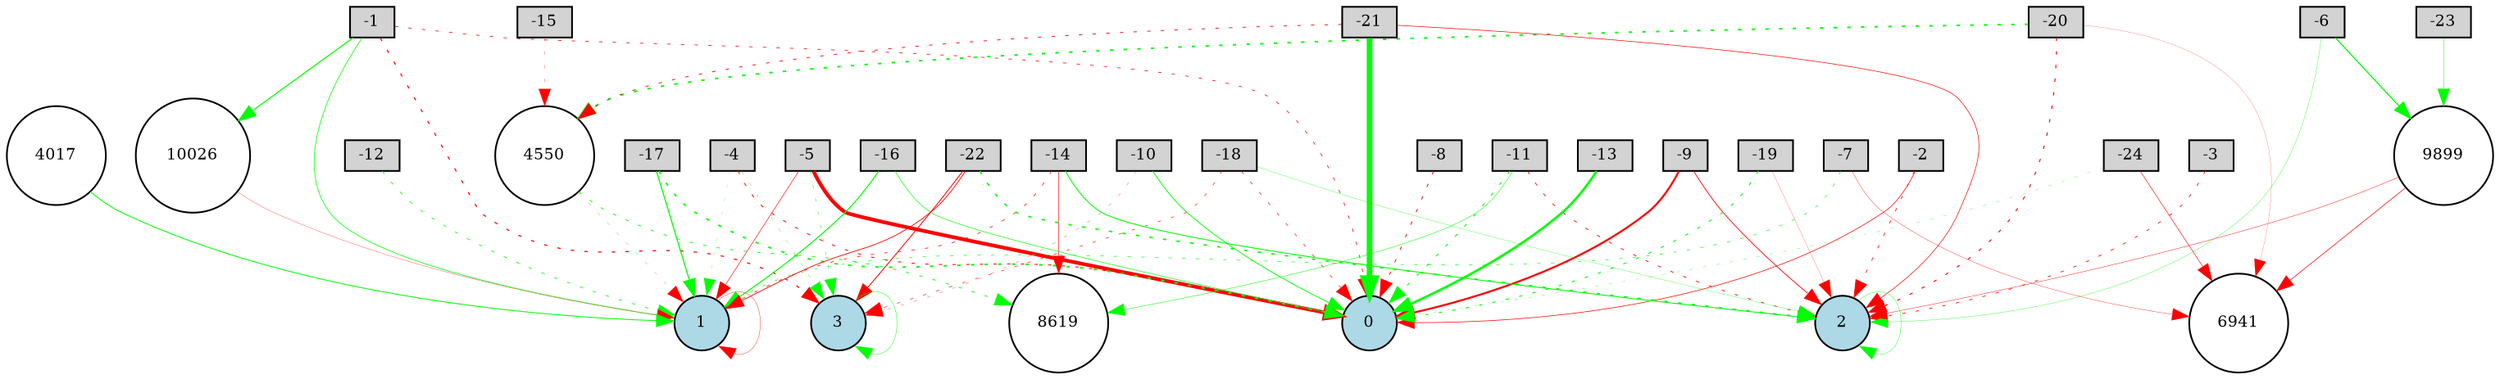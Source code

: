 digraph {
	node [fontsize=9 height=0.2 shape=circle width=0.2]
	-1 [fillcolor=lightgray shape=box style=filled]
	-2 [fillcolor=lightgray shape=box style=filled]
	-3 [fillcolor=lightgray shape=box style=filled]
	-4 [fillcolor=lightgray shape=box style=filled]
	-5 [fillcolor=lightgray shape=box style=filled]
	-6 [fillcolor=lightgray shape=box style=filled]
	-7 [fillcolor=lightgray shape=box style=filled]
	-8 [fillcolor=lightgray shape=box style=filled]
	-9 [fillcolor=lightgray shape=box style=filled]
	-10 [fillcolor=lightgray shape=box style=filled]
	-11 [fillcolor=lightgray shape=box style=filled]
	-12 [fillcolor=lightgray shape=box style=filled]
	-13 [fillcolor=lightgray shape=box style=filled]
	-14 [fillcolor=lightgray shape=box style=filled]
	-15 [fillcolor=lightgray shape=box style=filled]
	-16 [fillcolor=lightgray shape=box style=filled]
	-17 [fillcolor=lightgray shape=box style=filled]
	-18 [fillcolor=lightgray shape=box style=filled]
	-19 [fillcolor=lightgray shape=box style=filled]
	-20 [fillcolor=lightgray shape=box style=filled]
	-21 [fillcolor=lightgray shape=box style=filled]
	-22 [fillcolor=lightgray shape=box style=filled]
	-23 [fillcolor=lightgray shape=box style=filled]
	-24 [fillcolor=lightgray shape=box style=filled]
	0 [fillcolor=lightblue style=filled]
	1 [fillcolor=lightblue style=filled]
	2 [fillcolor=lightblue style=filled]
	3 [fillcolor=lightblue style=filled]
	4550 [fillcolor=white style=filled]
	10026 [fillcolor=white style=filled]
	9899 [fillcolor=white style=filled]
	8619 [fillcolor=white style=filled]
	4017 [fillcolor=white style=filled]
	6941 [fillcolor=white style=filled]
	-20 -> 2 [color=red penwidth=0.5649810971799474 style=dotted]
	-2 -> 0 [color=red penwidth=0.3583121737908118 style=solid]
	-17 -> 0 [color=green penwidth=0.9509325904484127 style=dotted]
	-9 -> 2 [color=red penwidth=0.43466938136178523 style=solid]
	9899 -> 6941 [color=red penwidth=0.35553634815701485 style=solid]
	-24 -> 6941 [color=red penwidth=0.30174759150616437 style=solid]
	-11 -> 8619 [color=green penwidth=0.26328087945781664 style=solid]
	-17 -> 1 [color=green penwidth=0.6622794676146266 style=solid]
	-10 -> 0 [color=green penwidth=0.46761833998504376 style=solid]
	-21 -> 4550 [color=red penwidth=0.4382739386974128 style=dotted]
	-1 -> 0 [color=red penwidth=0.38749866448483483 style=dotted]
	-10 -> 3 [color=red penwidth=0.15330943163285715 style=dotted]
	-7 -> 6941 [color=red penwidth=0.17733024606782471 style=solid]
	-1 -> 1 [color=green penwidth=0.38521468561085004 style=solid]
	-5 -> 1 [color=red penwidth=0.3119623049915291 style=solid]
	-19 -> 2 [color=red penwidth=0.11548610458484228 style=solid]
	3 -> 3 [color=green penwidth=0.22981626505159267 style=solid]
	-11 -> 0 [color=green penwidth=0.5426625330410755 style=dotted]
	-14 -> 2 [color=green penwidth=0.5298407403805683 style=solid]
	4550 -> 1 [color=red penwidth=0.11077282590934291 style=dotted]
	-12 -> 1 [color=green penwidth=0.41613470926716056 style=dotted]
	-4 -> 3 [color=green penwidth=0.19391588483909605 style=dotted]
	-21 -> 0 [color=green penwidth=3.2823157368557836 style=solid]
	-16 -> 0 [color=green penwidth=0.3312659183416248 style=solid]
	-3 -> 2 [color=red penwidth=0.41636006093140787 style=dotted]
	-22 -> 1 [color=red penwidth=0.43566304436034675 style=solid]
	2 -> 2 [color=green penwidth=0.20115779225755498 style=solid]
	-20 -> 6941 [color=red penwidth=0.10388801674909465 style=solid]
	-18 -> 2 [color=green penwidth=0.15567454774018608 style=solid]
	1 -> 1 [color=red penwidth=0.18893451923675475 style=solid]
	-7 -> 1 [color=green penwidth=0.32432452590472505 style=dotted]
	-5 -> 0 [color=red penwidth=2.1643722857752983 style=solid]
	-15 -> 4550 [color=red penwidth=0.15563537284502754 style=dotted]
	-2 -> 2 [color=red penwidth=0.3990685682007571 style=dotted]
	-20 -> 4550 [color=green penwidth=0.9452655992366729 style=dotted]
	-16 -> 1 [color=green penwidth=0.6008405151973305 style=solid]
	-1 -> 10026 [color=green penwidth=0.6166058573901122 style=solid]
	-9 -> 0 [color=red penwidth=1.1223076714774363 style=solid]
	-4 -> 0 [color=red penwidth=0.49268218829174726 style=dotted]
	-18 -> 3 [color=red penwidth=0.306234326277964 style=dotted]
	-5 -> 3 [color=green penwidth=0.2657272878970658 style=dotted]
	-19 -> 0 [color=green penwidth=0.5466684676140988 style=dotted]
	-22 -> 2 [color=green penwidth=0.8624809377804149 style=dotted]
	-1 -> 3 [color=red penwidth=0.6199079676357437 style=dotted]
	-22 -> 3 [color=red penwidth=0.5036901945256573 style=solid]
	-21 -> 2 [color=red penwidth=0.34448181334538164 style=solid]
	-24 -> 0 [color=green penwidth=0.15153702170609623 style=dotted]
	-11 -> 2 [color=red penwidth=0.43865246215541 style=dotted]
	4017 -> 1 [color=green penwidth=0.5053084005580682 style=solid]
	-6 -> 2 [color=green penwidth=0.17533445523190166 style=solid]
	4550 -> 8619 [color=green penwidth=0.44564112618123164 style=dotted]
	-23 -> 9899 [color=green penwidth=0.24104294958015832 style=solid]
	-4 -> 1 [color=green penwidth=0.1208543809659286 style=dotted]
	-18 -> 0 [color=red penwidth=0.33718551284882664 style=dotted]
	10026 -> 1 [color=red penwidth=0.1469577591734647 style=solid]
	-13 -> 0 [color=green penwidth=1.37038552923854 style=solid]
	-6 -> 9899 [color=green penwidth=0.6499648585023614 style=solid]
	-8 -> 0 [color=red penwidth=0.47904293444644896 style=dotted]
	-14 -> 8619 [color=red penwidth=0.3122736859050561 style=solid]
	9899 -> 2 [color=red penwidth=0.21885950539299037 style=solid]
	-14 -> 1 [color=red penwidth=0.37132497753562266 style=dotted]
}
